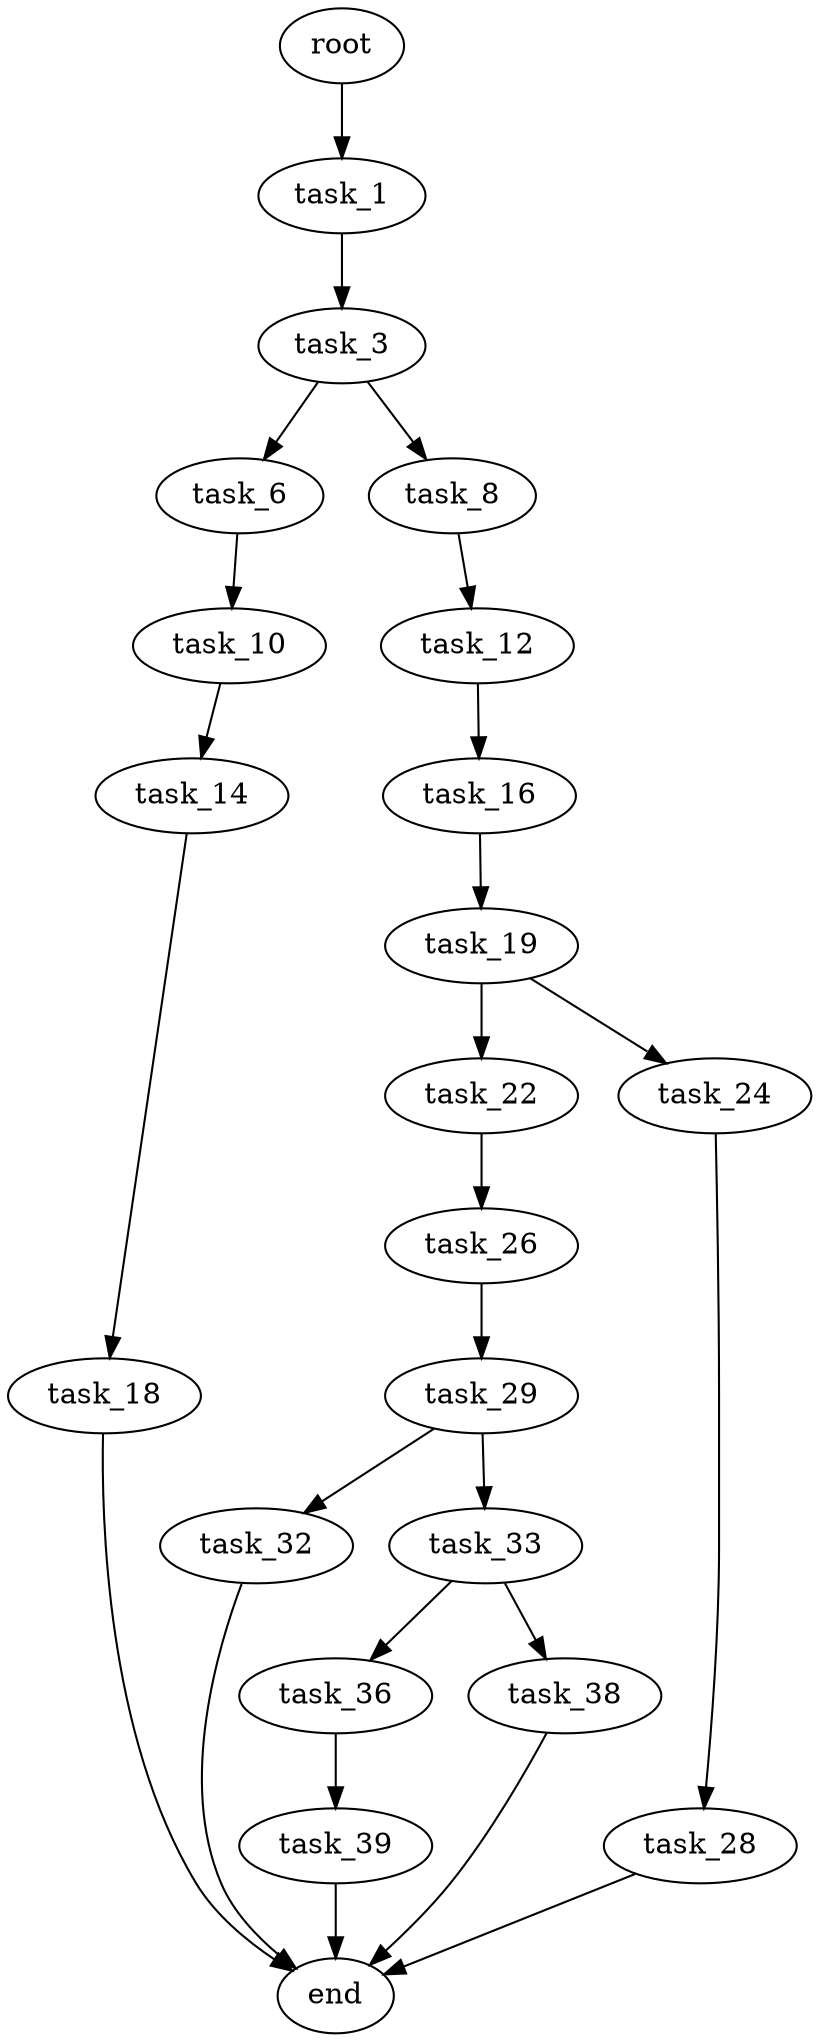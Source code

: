 digraph G {
  root [size="0.000000"];
  task_1 [size="5237070486.000000"];
  task_3 [size="1073741824000.000000"];
  task_6 [size="68719476736.000000"];
  task_8 [size="134217728000.000000"];
  task_10 [size="326139640086.000000"];
  task_12 [size="952612857861.000000"];
  task_14 [size="8541247297.000000"];
  task_16 [size="266472426520.000000"];
  task_18 [size="5634615428.000000"];
  task_19 [size="28991029248.000000"];
  end [size="0.000000"];
  task_22 [size="22042687917.000000"];
  task_24 [size="8939755277.000000"];
  task_26 [size="28991029248.000000"];
  task_28 [size="114969616968.000000"];
  task_29 [size="82890317746.000000"];
  task_32 [size="134217728000.000000"];
  task_33 [size="134217728000.000000"];
  task_36 [size="1032037950879.000000"];
  task_38 [size="368293445632.000000"];
  task_39 [size="782757789696.000000"];

  root -> task_1 [size="1.000000"];
  task_1 -> task_3 [size="134217728.000000"];
  task_3 -> task_6 [size="838860800.000000"];
  task_3 -> task_8 [size="838860800.000000"];
  task_6 -> task_10 [size="134217728.000000"];
  task_8 -> task_12 [size="209715200.000000"];
  task_10 -> task_14 [size="209715200.000000"];
  task_12 -> task_16 [size="679477248.000000"];
  task_14 -> task_18 [size="838860800.000000"];
  task_16 -> task_19 [size="301989888.000000"];
  task_18 -> end [size="1.000000"];
  task_19 -> task_22 [size="75497472.000000"];
  task_19 -> task_24 [size="75497472.000000"];
  task_22 -> task_26 [size="411041792.000000"];
  task_24 -> task_28 [size="301989888.000000"];
  task_26 -> task_29 [size="75497472.000000"];
  task_28 -> end [size="1.000000"];
  task_29 -> task_32 [size="209715200.000000"];
  task_29 -> task_33 [size="209715200.000000"];
  task_32 -> end [size="1.000000"];
  task_33 -> task_36 [size="209715200.000000"];
  task_33 -> task_38 [size="209715200.000000"];
  task_36 -> task_39 [size="838860800.000000"];
  task_38 -> end [size="1.000000"];
  task_39 -> end [size="1.000000"];
}
